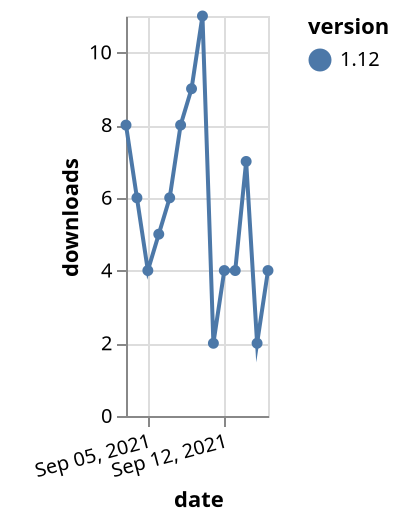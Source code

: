 {"$schema": "https://vega.github.io/schema/vega-lite/v5.json", "description": "A simple bar chart with embedded data.", "data": {"values": [{"date": "2021-09-03", "total": 115003, "delta": 8, "version": "1.12"}, {"date": "2021-09-04", "total": 115009, "delta": 6, "version": "1.12"}, {"date": "2021-09-05", "total": 115013, "delta": 4, "version": "1.12"}, {"date": "2021-09-06", "total": 115018, "delta": 5, "version": "1.12"}, {"date": "2021-09-07", "total": 115024, "delta": 6, "version": "1.12"}, {"date": "2021-09-08", "total": 115032, "delta": 8, "version": "1.12"}, {"date": "2021-09-09", "total": 115041, "delta": 9, "version": "1.12"}, {"date": "2021-09-10", "total": 115052, "delta": 11, "version": "1.12"}, {"date": "2021-09-11", "total": 115054, "delta": 2, "version": "1.12"}, {"date": "2021-09-12", "total": 115058, "delta": 4, "version": "1.12"}, {"date": "2021-09-13", "total": 115062, "delta": 4, "version": "1.12"}, {"date": "2021-09-14", "total": 115069, "delta": 7, "version": "1.12"}, {"date": "2021-09-15", "total": 115071, "delta": 2, "version": "1.12"}, {"date": "2021-09-16", "total": 115075, "delta": 4, "version": "1.12"}]}, "width": "container", "mark": {"type": "line", "point": {"filled": true}}, "encoding": {"x": {"field": "date", "type": "temporal", "timeUnit": "yearmonthdate", "title": "date", "axis": {"labelAngle": -15}}, "y": {"field": "delta", "type": "quantitative", "title": "downloads"}, "color": {"field": "version", "type": "nominal"}, "tooltip": {"field": "delta"}}}